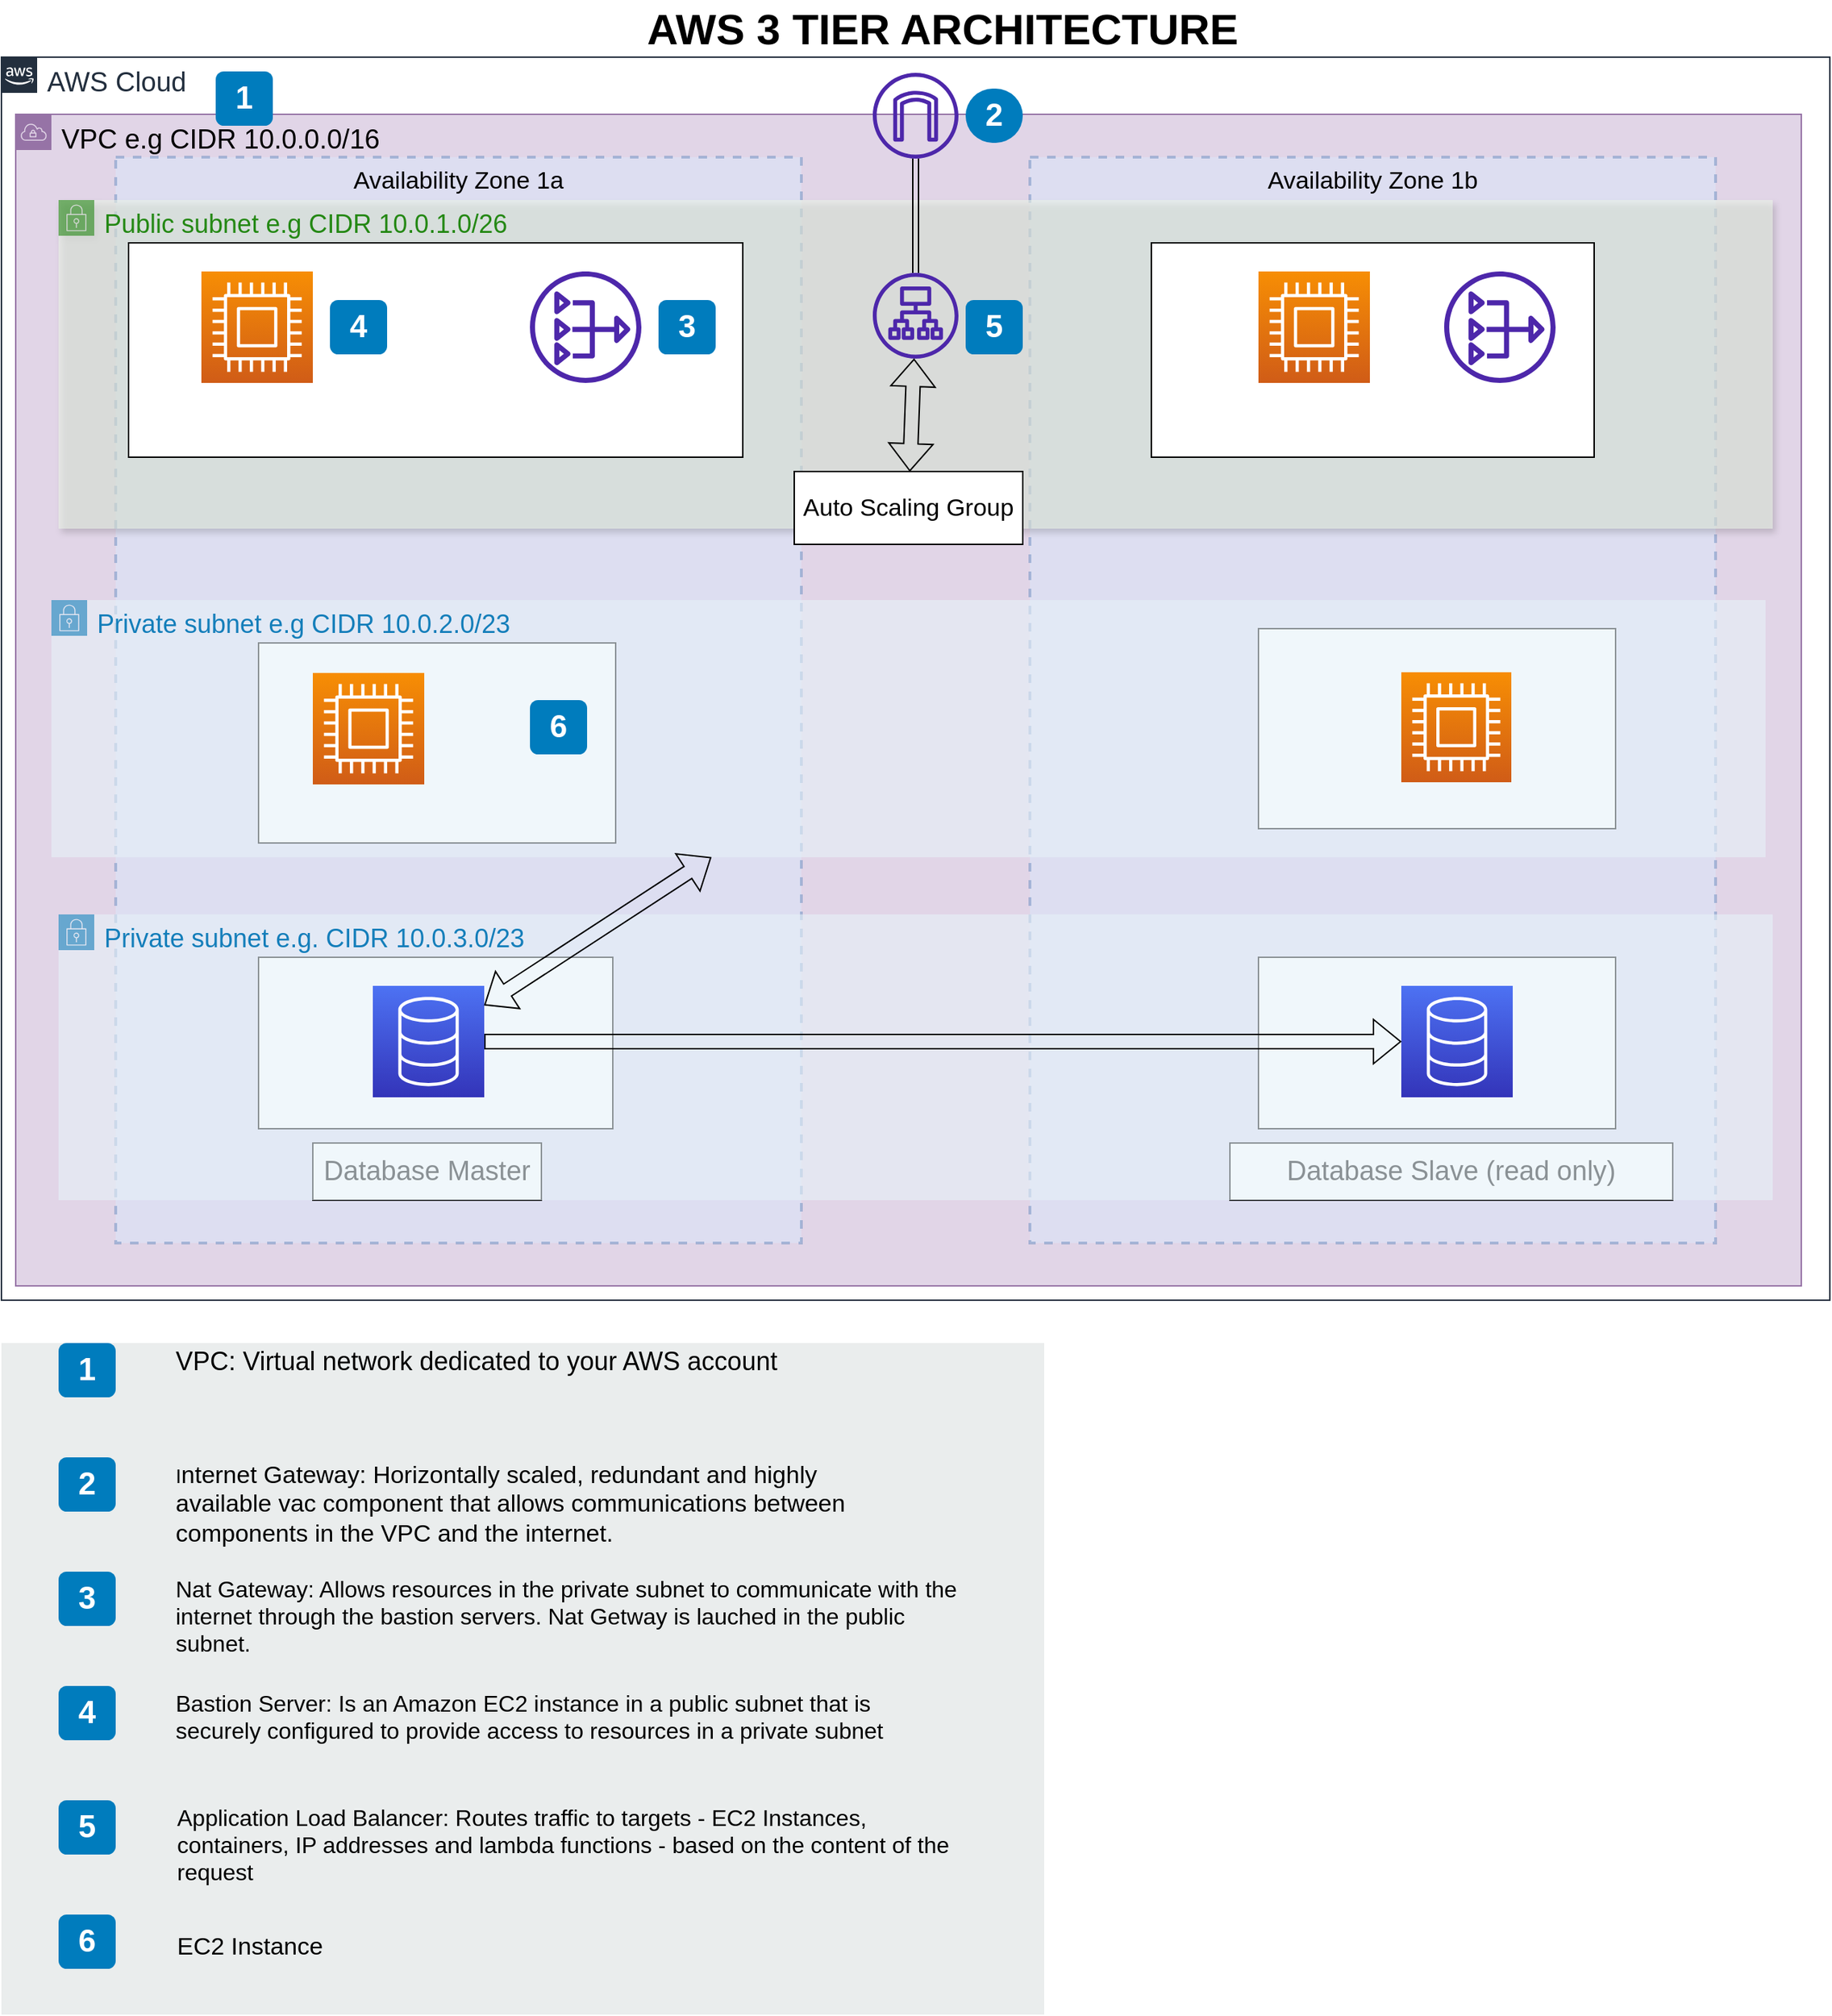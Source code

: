<mxfile version="21.1.1" type="github">
  <diagram id="Ht1M8jgEwFfnCIfOTk4-" name="Page-1">
    <mxGraphModel dx="2417" dy="2069" grid="1" gridSize="10" guides="1" tooltips="1" connect="1" arrows="1" fold="1" page="1" pageScale="1" pageWidth="827" pageHeight="1169" math="0" shadow="0">
      <root>
        <mxCell id="0" />
        <mxCell id="1" parent="0" />
        <mxCell id="lO95gF8njXk3iiTlrD5B-10" value="&lt;font style=&quot;font-size: 19px;&quot;&gt;VPC e.g CIDR 10.0.0.0/16&lt;/font&gt;" style="points=[[0,0],[0.25,0],[0.5,0],[0.75,0],[1,0],[1,0.25],[1,0.5],[1,0.75],[1,1],[0.75,1],[0.5,1],[0.25,1],[0,1],[0,0.75],[0,0.5],[0,0.25]];outlineConnect=0;html=1;whiteSpace=wrap;fontSize=12;fontStyle=0;container=1;pointerEvents=0;collapsible=0;recursiveResize=0;shape=mxgraph.aws4.group;grIcon=mxgraph.aws4.group_vpc;strokeColor=#9673a6;fillColor=#e1d5e7;verticalAlign=top;align=left;spacingLeft=30;dashed=0;movable=1;resizable=1;rotatable=1;deletable=1;editable=1;locked=0;connectable=1;" vertex="1" parent="1">
          <mxGeometry x="-190" y="60" width="1250" height="820" as="geometry" />
        </mxCell>
        <mxCell id="lO95gF8njXk3iiTlrD5B-12" value="&lt;font style=&quot;font-size: 17px;&quot;&gt;Availability Zone 1b&lt;/font&gt;" style="fillColor=#dae8fc;strokeColor=#6c8ebf;dashed=1;verticalAlign=top;fontStyle=0;whiteSpace=wrap;html=1;movable=1;resizable=1;rotatable=1;deletable=1;editable=1;locked=0;connectable=1;opacity=50;strokeWidth=2;" vertex="1" parent="lO95gF8njXk3iiTlrD5B-10">
          <mxGeometry x="710" y="30" width="480" height="760" as="geometry" />
        </mxCell>
        <mxCell id="lO95gF8njXk3iiTlrD5B-11" value="&lt;font style=&quot;font-size: 17px;&quot;&gt;Availability Zone 1a&lt;/font&gt;" style="dashed=1;verticalAlign=top;fontStyle=0;whiteSpace=wrap;html=1;movable=1;resizable=1;rotatable=1;deletable=1;editable=1;locked=0;connectable=1;fillColor=#dae8fc;strokeColor=#6c8ebf;opacity=50;strokeWidth=2;" vertex="1" parent="lO95gF8njXk3iiTlrD5B-10">
          <mxGeometry x="70" y="30" width="480" height="760" as="geometry" />
        </mxCell>
        <mxCell id="lO95gF8njXk3iiTlrD5B-17" value="&lt;font style=&quot;font-size: 18px;&quot;&gt;Public subnet e.g CIDR 10.0.1.0/26&lt;/font&gt;" style="points=[[0,0],[0.25,0],[0.5,0],[0.75,0],[1,0],[1,0.25],[1,0.5],[1,0.75],[1,1],[0.75,1],[0.5,1],[0.25,1],[0,1],[0,0.75],[0,0.5],[0,0.25]];outlineConnect=0;gradientColor=none;html=1;whiteSpace=wrap;fontSize=12;fontStyle=0;container=1;pointerEvents=0;collapsible=0;recursiveResize=0;shape=mxgraph.aws4.group;grIcon=mxgraph.aws4.group_security_group;grStroke=0;strokeColor=#248814;fillColor=#E9F3E6;verticalAlign=top;align=left;spacingLeft=30;fontColor=#248814;dashed=1;movable=1;resizable=1;rotatable=1;deletable=1;editable=1;locked=0;connectable=1;shadow=1;opacity=60;strokeWidth=2;" vertex="1" parent="lO95gF8njXk3iiTlrD5B-10">
          <mxGeometry x="30" y="60" width="1200" height="230" as="geometry" />
        </mxCell>
        <mxCell id="lO95gF8njXk3iiTlrD5B-59" value="" style="rounded=0;whiteSpace=wrap;html=1;" vertex="1" parent="lO95gF8njXk3iiTlrD5B-17">
          <mxGeometry x="765" y="30" width="310" height="150" as="geometry" />
        </mxCell>
        <mxCell id="lO95gF8njXk3iiTlrD5B-23" value="" style="sketch=0;points=[[0,0,0],[0.25,0,0],[0.5,0,0],[0.75,0,0],[1,0,0],[0,1,0],[0.25,1,0],[0.5,1,0],[0.75,1,0],[1,1,0],[0,0.25,0],[0,0.5,0],[0,0.75,0],[1,0.25,0],[1,0.5,0],[1,0.75,0]];outlineConnect=0;fontColor=#232F3E;gradientColor=#F78E04;gradientDirection=north;fillColor=#D05C17;strokeColor=#ffffff;dashed=0;verticalLabelPosition=bottom;verticalAlign=top;align=center;html=1;fontSize=12;fontStyle=0;aspect=fixed;shape=mxgraph.aws4.resourceIcon;resIcon=mxgraph.aws4.compute;movable=1;resizable=1;rotatable=1;deletable=1;editable=1;locked=0;connectable=1;" vertex="1" parent="lO95gF8njXk3iiTlrD5B-17">
          <mxGeometry x="840" y="50" width="78" height="78" as="geometry" />
        </mxCell>
        <mxCell id="lO95gF8njXk3iiTlrD5B-30" value="" style="sketch=0;outlineConnect=0;fontColor=#232F3E;gradientColor=none;fillColor=#4D27AA;strokeColor=none;dashed=0;verticalLabelPosition=bottom;verticalAlign=top;align=center;html=1;fontSize=12;fontStyle=0;aspect=fixed;pointerEvents=1;shape=mxgraph.aws4.nat_gateway;" vertex="1" parent="lO95gF8njXk3iiTlrD5B-10">
          <mxGeometry x="1000" y="110" width="78" height="78" as="geometry" />
        </mxCell>
        <mxCell id="lO95gF8njXk3iiTlrD5B-62" value="" style="rounded=0;whiteSpace=wrap;html=1;" vertex="1" parent="lO95gF8njXk3iiTlrD5B-10">
          <mxGeometry x="170" y="370" width="250" height="140" as="geometry" />
        </mxCell>
        <mxCell id="lO95gF8njXk3iiTlrD5B-63" value="" style="rounded=0;whiteSpace=wrap;html=1;" vertex="1" parent="lO95gF8njXk3iiTlrD5B-10">
          <mxGeometry x="870" y="590" width="250" height="120" as="geometry" />
        </mxCell>
        <mxCell id="lO95gF8njXk3iiTlrD5B-64" value="" style="rounded=0;whiteSpace=wrap;html=1;" vertex="1" parent="lO95gF8njXk3iiTlrD5B-10">
          <mxGeometry x="170" y="590" width="248" height="120" as="geometry" />
        </mxCell>
        <mxCell id="lO95gF8njXk3iiTlrD5B-60" value="" style="rounded=0;whiteSpace=wrap;html=1;" vertex="1" parent="lO95gF8njXk3iiTlrD5B-10">
          <mxGeometry x="79" y="90" width="430" height="150" as="geometry" />
        </mxCell>
        <mxCell id="lO95gF8njXk3iiTlrD5B-29" value="" style="sketch=0;outlineConnect=0;fontColor=#232F3E;gradientColor=none;fillColor=#4D27AA;strokeColor=none;dashed=0;verticalLabelPosition=bottom;verticalAlign=top;align=center;html=1;fontSize=12;fontStyle=0;aspect=fixed;pointerEvents=1;shape=mxgraph.aws4.nat_gateway;movable=1;resizable=1;rotatable=1;deletable=1;editable=1;locked=0;connectable=1;" vertex="1" parent="lO95gF8njXk3iiTlrD5B-10">
          <mxGeometry x="360" y="110" width="78" height="78" as="geometry" />
        </mxCell>
        <mxCell id="UEzPUAAOIrF-is8g5C7q-52" value="3" style="rounded=1;whiteSpace=wrap;html=1;fillColor=#007CBD;strokeColor=none;fontColor=#FFFFFF;fontStyle=1;fontSize=22;movable=1;resizable=1;rotatable=1;deletable=1;editable=1;locked=0;connectable=1;" parent="lO95gF8njXk3iiTlrD5B-10" vertex="1">
          <mxGeometry x="450" y="130" width="40" height="38" as="geometry" />
        </mxCell>
        <mxCell id="lO95gF8njXk3iiTlrD5B-25" value="" style="sketch=0;points=[[0,0,0],[0.25,0,0],[0.5,0,0],[0.75,0,0],[1,0,0],[0,1,0],[0.25,1,0],[0.5,1,0],[0.75,1,0],[1,1,0],[0,0.25,0],[0,0.5,0],[0,0.75,0],[1,0.25,0],[1,0.5,0],[1,0.75,0]];outlineConnect=0;fontColor=#232F3E;gradientColor=#F78E04;gradientDirection=north;fillColor=#D05C17;strokeColor=#ffffff;dashed=0;verticalLabelPosition=bottom;verticalAlign=top;align=center;html=1;fontSize=12;fontStyle=0;aspect=fixed;shape=mxgraph.aws4.resourceIcon;resIcon=mxgraph.aws4.compute;movable=1;resizable=1;rotatable=1;deletable=1;editable=1;locked=0;connectable=1;" vertex="1" parent="lO95gF8njXk3iiTlrD5B-10">
          <mxGeometry x="130" y="110" width="78" height="78" as="geometry" />
        </mxCell>
        <mxCell id="lO95gF8njXk3iiTlrD5B-58" value="" style="rounded=0;whiteSpace=wrap;html=1;" vertex="1" parent="lO95gF8njXk3iiTlrD5B-10">
          <mxGeometry x="870" y="360" width="250" height="140" as="geometry" />
        </mxCell>
        <mxCell id="lO95gF8njXk3iiTlrD5B-39" value="&lt;font style=&quot;font-size: 19px;&quot;&gt;Database Slave (read only)&lt;/font&gt;" style="rounded=0;whiteSpace=wrap;html=1;" vertex="1" parent="lO95gF8njXk3iiTlrD5B-10">
          <mxGeometry x="850" y="720" width="310" height="40" as="geometry" />
        </mxCell>
        <mxCell id="lO95gF8njXk3iiTlrD5B-34" value="&lt;font style=&quot;font-size: 19px;&quot;&gt;Database Master&lt;/font&gt;" style="rounded=0;whiteSpace=wrap;html=1;" vertex="1" parent="lO95gF8njXk3iiTlrD5B-10">
          <mxGeometry x="208" y="720" width="160" height="40" as="geometry" />
        </mxCell>
        <mxCell id="UEzPUAAOIrF-is8g5C7q-2" value="&lt;font style=&quot;font-size: 19px;&quot;&gt;AWS Cloud&lt;/font&gt;" style="points=[[0,0],[0.25,0],[0.5,0],[0.75,0],[1,0],[1,0.25],[1,0.5],[1,0.75],[1,1],[0.75,1],[0.5,1],[0.25,1],[0,1],[0,0.75],[0,0.5],[0,0.25]];outlineConnect=0;gradientColor=none;html=1;whiteSpace=wrap;fontSize=12;fontStyle=0;shape=mxgraph.aws4.group;grIcon=mxgraph.aws4.group_aws_cloud_alt;strokeColor=#232F3E;fillColor=none;verticalAlign=top;align=left;spacingLeft=30;fontColor=#232F3E;dashed=0;container=1;pointerEvents=0;collapsible=0;recursiveResize=0;movable=1;resizable=1;rotatable=1;deletable=1;editable=1;locked=0;connectable=1;" parent="1" vertex="1">
          <mxGeometry x="-200" y="20" width="1280" height="870" as="geometry" />
        </mxCell>
        <mxCell id="lO95gF8njXk3iiTlrD5B-15" value="&lt;font style=&quot;font-size: 18px;&quot;&gt;Private subnet e.g CIDR 10.0.2.0/23&lt;/font&gt;" style="points=[[0,0],[0.25,0],[0.5,0],[0.75,0],[1,0],[1,0.25],[1,0.5],[1,0.75],[1,1],[0.75,1],[0.5,1],[0.25,1],[0,1],[0,0.75],[0,0.5],[0,0.25]];outlineConnect=0;gradientColor=none;html=1;whiteSpace=wrap;fontSize=12;fontStyle=0;container=1;pointerEvents=0;collapsible=0;recursiveResize=0;shape=mxgraph.aws4.group;grIcon=mxgraph.aws4.group_security_group;grStroke=0;strokeColor=#147EBA;fillColor=#E6F2F8;verticalAlign=top;align=left;spacingLeft=30;fontColor=#147EBA;dashed=1;movable=1;resizable=1;rotatable=1;deletable=1;editable=1;locked=0;connectable=1;opacity=60;strokeWidth=2;" vertex="1" parent="UEzPUAAOIrF-is8g5C7q-2">
          <mxGeometry x="35" y="380" width="1200" height="180" as="geometry" />
        </mxCell>
        <mxCell id="UEzPUAAOIrF-is8g5C7q-55" value="6" style="rounded=1;whiteSpace=wrap;html=1;fillColor=#007CBD;strokeColor=none;fontColor=#FFFFFF;fontStyle=1;fontSize=22;" parent="lO95gF8njXk3iiTlrD5B-15" vertex="1">
          <mxGeometry x="335" y="70" width="40" height="38" as="geometry" />
        </mxCell>
        <mxCell id="lO95gF8njXk3iiTlrD5B-26" value="" style="sketch=0;points=[[0,0,0],[0.25,0,0],[0.5,0,0],[0.75,0,0],[1,0,0],[0,1,0],[0.25,1,0],[0.5,1,0],[0.75,1,0],[1,1,0],[0,0.25,0],[0,0.5,0],[0,0.75,0],[1,0.25,0],[1,0.5,0],[1,0.75,0]];outlineConnect=0;fontColor=#232F3E;gradientColor=#F78E04;gradientDirection=north;fillColor=#D05C17;strokeColor=#ffffff;dashed=0;verticalLabelPosition=bottom;verticalAlign=top;align=center;html=1;fontSize=12;fontStyle=0;aspect=fixed;shape=mxgraph.aws4.resourceIcon;resIcon=mxgraph.aws4.compute;" vertex="1" parent="lO95gF8njXk3iiTlrD5B-15">
          <mxGeometry x="183" y="51" width="78" height="78" as="geometry" />
        </mxCell>
        <mxCell id="lO95gF8njXk3iiTlrD5B-24" value="" style="sketch=0;points=[[0,0,0],[0.25,0,0],[0.5,0,0],[0.75,0,0],[1,0,0],[0,1,0],[0.25,1,0],[0.5,1,0],[0.75,1,0],[1,1,0],[0,0.25,0],[0,0.5,0],[0,0.75,0],[1,0.25,0],[1,0.5,0],[1,0.75,0]];outlineConnect=0;fontColor=#232F3E;gradientColor=#F78E04;gradientDirection=north;fillColor=#D05C17;strokeColor=#ffffff;dashed=0;verticalLabelPosition=bottom;verticalAlign=top;align=center;html=1;fontSize=12;fontStyle=0;aspect=fixed;shape=mxgraph.aws4.resourceIcon;resIcon=mxgraph.aws4.compute;movable=1;resizable=1;rotatable=1;deletable=1;editable=1;locked=0;connectable=1;" vertex="1" parent="lO95gF8njXk3iiTlrD5B-15">
          <mxGeometry x="945" y="50.5" width="77" height="77" as="geometry" />
        </mxCell>
        <mxCell id="lO95gF8njXk3iiTlrD5B-31" value="" style="sketch=0;outlineConnect=0;fontColor=#232F3E;gradientColor=none;fillColor=#4D27AA;strokeColor=none;dashed=0;verticalLabelPosition=bottom;verticalAlign=top;align=center;html=1;fontSize=12;fontStyle=0;aspect=fixed;pointerEvents=1;shape=mxgraph.aws4.internet_gateway;movable=1;resizable=1;rotatable=1;deletable=1;editable=1;locked=0;connectable=1;" vertex="1" parent="UEzPUAAOIrF-is8g5C7q-2">
          <mxGeometry x="610" y="11" width="60" height="60" as="geometry" />
        </mxCell>
        <mxCell id="lO95gF8njXk3iiTlrD5B-33" value="&lt;font style=&quot;font-size: 17px;&quot;&gt;Auto Scaling Group&lt;/font&gt;" style="rounded=0;whiteSpace=wrap;html=1;" vertex="1" parent="UEzPUAAOIrF-is8g5C7q-2">
          <mxGeometry x="555" y="290" width="160" height="51" as="geometry" />
        </mxCell>
        <mxCell id="lO95gF8njXk3iiTlrD5B-27" value="" style="sketch=0;outlineConnect=0;fontColor=#232F3E;gradientColor=none;fillColor=#4D27AA;strokeColor=none;dashed=0;verticalLabelPosition=bottom;verticalAlign=top;align=center;html=1;fontSize=12;fontStyle=0;aspect=fixed;pointerEvents=1;shape=mxgraph.aws4.application_load_balancer;movable=1;resizable=1;rotatable=1;deletable=1;editable=1;locked=0;connectable=1;" vertex="1" parent="UEzPUAAOIrF-is8g5C7q-2">
          <mxGeometry x="610" y="151" width="60" height="60" as="geometry" />
        </mxCell>
        <mxCell id="-QjtrjUzRDEMRZ5MF8oH-9" value="1" style="rounded=1;whiteSpace=wrap;html=1;fillColor=#007CBD;strokeColor=none;fontColor=#FFFFFF;fontStyle=1;fontSize=22;" parent="UEzPUAAOIrF-is8g5C7q-2" vertex="1">
          <mxGeometry x="150" y="10" width="40" height="38" as="geometry" />
        </mxCell>
        <mxCell id="UEzPUAAOIrF-is8g5C7q-41" value="2" style="rounded=1;whiteSpace=wrap;html=1;fillColor=#007CBD;strokeColor=none;fontColor=#FFFFFF;fontStyle=1;fontSize=22;arcSize=50;" parent="UEzPUAAOIrF-is8g5C7q-2" vertex="1">
          <mxGeometry x="675" y="22" width="40" height="38" as="geometry" />
        </mxCell>
        <mxCell id="lO95gF8njXk3iiTlrD5B-16" value="&lt;font style=&quot;font-size: 18px;&quot;&gt;Private subnet e.g. CIDR 10.0.3.0/23&lt;/font&gt;" style="points=[[0,0],[0.25,0],[0.5,0],[0.75,0],[1,0],[1,0.25],[1,0.5],[1,0.75],[1,1],[0.75,1],[0.5,1],[0.25,1],[0,1],[0,0.75],[0,0.5],[0,0.25]];outlineConnect=0;gradientColor=none;html=1;whiteSpace=wrap;fontSize=12;fontStyle=0;container=1;pointerEvents=0;collapsible=0;recursiveResize=0;shape=mxgraph.aws4.group;grIcon=mxgraph.aws4.group_security_group;grStroke=0;strokeColor=#147EBA;fillColor=#E6F2F8;verticalAlign=top;align=left;spacingLeft=30;fontColor=#147EBA;dashed=1;movable=1;resizable=1;rotatable=1;deletable=1;editable=1;locked=0;connectable=1;opacity=60;strokeWidth=2;" vertex="1" parent="UEzPUAAOIrF-is8g5C7q-2">
          <mxGeometry x="40" y="600" width="1200" height="200" as="geometry" />
        </mxCell>
        <mxCell id="lO95gF8njXk3iiTlrD5B-21" value="" style="sketch=0;points=[[0,0,0],[0.25,0,0],[0.5,0,0],[0.75,0,0],[1,0,0],[0,1,0],[0.25,1,0],[0.5,1,0],[0.75,1,0],[1,1,0],[0,0.25,0],[0,0.5,0],[0,0.75,0],[1,0.25,0],[1,0.5,0],[1,0.75,0]];outlineConnect=0;fontColor=#232F3E;gradientColor=#4D72F3;gradientDirection=north;fillColor=#3334B9;strokeColor=#ffffff;dashed=0;verticalLabelPosition=bottom;verticalAlign=top;align=center;html=1;fontSize=12;fontStyle=0;aspect=fixed;shape=mxgraph.aws4.resourceIcon;resIcon=mxgraph.aws4.database;movable=1;resizable=1;rotatable=1;deletable=1;editable=1;locked=0;connectable=1;" vertex="1" parent="lO95gF8njXk3iiTlrD5B-16">
          <mxGeometry x="220" y="50" width="78" height="78" as="geometry" />
        </mxCell>
        <mxCell id="lO95gF8njXk3iiTlrD5B-20" value="" style="sketch=0;points=[[0,0,0],[0.25,0,0],[0.5,0,0],[0.75,0,0],[1,0,0],[0,1,0],[0.25,1,0],[0.5,1,0],[0.75,1,0],[1,1,0],[0,0.25,0],[0,0.5,0],[0,0.75,0],[1,0.25,0],[1,0.5,0],[1,0.75,0]];outlineConnect=0;fontColor=#232F3E;gradientColor=#4D72F3;gradientDirection=north;fillColor=#3334B9;strokeColor=#ffffff;dashed=0;verticalLabelPosition=bottom;verticalAlign=top;align=center;html=1;fontSize=12;fontStyle=0;aspect=fixed;shape=mxgraph.aws4.resourceIcon;resIcon=mxgraph.aws4.database;" vertex="1" parent="lO95gF8njXk3iiTlrD5B-16">
          <mxGeometry x="940" y="50" width="78" height="78" as="geometry" />
        </mxCell>
        <mxCell id="lO95gF8njXk3iiTlrD5B-54" value="" style="shape=flexArrow;endArrow=classic;html=1;rounded=0;exitX=1;exitY=0.5;exitDx=0;exitDy=0;exitPerimeter=0;" edge="1" parent="lO95gF8njXk3iiTlrD5B-16" source="lO95gF8njXk3iiTlrD5B-21" target="lO95gF8njXk3iiTlrD5B-20">
          <mxGeometry width="50" height="50" relative="1" as="geometry">
            <mxPoint x="710" y="-210" as="sourcePoint" />
            <mxPoint x="760" y="-260" as="targetPoint" />
          </mxGeometry>
        </mxCell>
        <mxCell id="UEzPUAAOIrF-is8g5C7q-53" value="4" style="rounded=1;whiteSpace=wrap;html=1;fillColor=#007CBD;strokeColor=none;fontColor=#FFFFFF;fontStyle=1;fontSize=22;" parent="UEzPUAAOIrF-is8g5C7q-2" vertex="1">
          <mxGeometry x="230" y="170" width="40" height="38" as="geometry" />
        </mxCell>
        <mxCell id="UEzPUAAOIrF-is8g5C7q-54" value="5" style="rounded=1;whiteSpace=wrap;html=1;fillColor=#007CBD;strokeColor=none;fontColor=#FFFFFF;fontStyle=1;fontSize=22;" parent="UEzPUAAOIrF-is8g5C7q-2" vertex="1">
          <mxGeometry x="675" y="170" width="40" height="38" as="geometry" />
        </mxCell>
        <mxCell id="lO95gF8njXk3iiTlrD5B-51" value="" style="shape=link;html=1;rounded=0;" edge="1" parent="UEzPUAAOIrF-is8g5C7q-2" source="lO95gF8njXk3iiTlrD5B-27" target="lO95gF8njXk3iiTlrD5B-31">
          <mxGeometry width="100" relative="1" as="geometry">
            <mxPoint x="670" y="380" as="sourcePoint" />
            <mxPoint x="760" y="380" as="targetPoint" />
          </mxGeometry>
        </mxCell>
        <mxCell id="lO95gF8njXk3iiTlrD5B-52" value="" style="shape=flexArrow;endArrow=classic;startArrow=classic;html=1;rounded=0;" edge="1" parent="UEzPUAAOIrF-is8g5C7q-2" source="lO95gF8njXk3iiTlrD5B-33" target="lO95gF8njXk3iiTlrD5B-27">
          <mxGeometry width="100" height="100" relative="1" as="geometry">
            <mxPoint x="730" y="420" as="sourcePoint" />
            <mxPoint x="830" y="320" as="targetPoint" />
          </mxGeometry>
        </mxCell>
        <mxCell id="lO95gF8njXk3iiTlrD5B-53" value="" style="shape=flexArrow;endArrow=classic;startArrow=classic;html=1;rounded=0;" edge="1" parent="UEzPUAAOIrF-is8g5C7q-2" source="lO95gF8njXk3iiTlrD5B-21" target="lO95gF8njXk3iiTlrD5B-15">
          <mxGeometry width="100" height="100" relative="1" as="geometry">
            <mxPoint x="730" y="420" as="sourcePoint" />
            <mxPoint x="830" y="320" as="targetPoint" />
          </mxGeometry>
        </mxCell>
        <mxCell id="-QjtrjUzRDEMRZ5MF8oH-47" value="AWS 3 TIER ARCHITECTURE&lt;br&gt;" style="text;html=1;resizable=0;points=[];autosize=1;align=left;verticalAlign=top;spacingTop=-4;fontSize=30;fontStyle=1" parent="1" vertex="1">
          <mxGeometry x="250" y="-20" width="440" height="40" as="geometry" />
        </mxCell>
        <mxCell id="7OVz4w7n9kzEPWy-4BBC-3" value="" style="rounded=0;whiteSpace=wrap;html=1;fillColor=#EAEDED;fontSize=22;fontColor=#FFFFFF;strokeColor=none;labelBackgroundColor=none;movable=1;resizable=1;rotatable=1;deletable=1;editable=1;locked=0;connectable=1;container=0;" parent="1" vertex="1">
          <mxGeometry x="-200" y="920" width="730" height="470" as="geometry" />
        </mxCell>
        <mxCell id="7OVz4w7n9kzEPWy-4BBC-4" value="1" style="rounded=1;whiteSpace=wrap;html=1;fillColor=#007CBD;strokeColor=none;fontColor=#FFFFFF;fontStyle=1;fontSize=22;labelBackgroundColor=none;movable=1;resizable=1;rotatable=1;deletable=1;editable=1;locked=0;connectable=0;strokeOpacity=100;portConstraintRotation=1;" parent="1" vertex="1">
          <mxGeometry x="-160" y="920" width="40" height="38" as="geometry" />
        </mxCell>
        <mxCell id="7OVz4w7n9kzEPWy-4BBC-5" value="2" style="rounded=1;whiteSpace=wrap;html=1;fillColor=#007CBD;strokeColor=none;fontColor=#FFFFFF;fontStyle=1;fontSize=22;labelBackgroundColor=none;" parent="1" vertex="1">
          <mxGeometry x="-160" y="1000" width="40" height="38" as="geometry" />
        </mxCell>
        <mxCell id="7OVz4w7n9kzEPWy-4BBC-6" value="3" style="rounded=1;whiteSpace=wrap;html=1;fillColor=#007CBD;strokeColor=none;fontColor=#FFFFFF;fontStyle=1;fontSize=22;labelBackgroundColor=none;" parent="1" vertex="1">
          <mxGeometry x="-160" y="1080" width="40" height="38" as="geometry" />
        </mxCell>
        <mxCell id="7OVz4w7n9kzEPWy-4BBC-7" value="4" style="rounded=1;whiteSpace=wrap;html=1;fillColor=#007CBD;strokeColor=none;fontColor=#FFFFFF;fontStyle=1;fontSize=22;labelBackgroundColor=none;" parent="1" vertex="1">
          <mxGeometry x="-160" y="1160" width="40" height="38" as="geometry" />
        </mxCell>
        <mxCell id="7OVz4w7n9kzEPWy-4BBC-8" value="5" style="rounded=1;whiteSpace=wrap;html=1;fillColor=#007CBD;strokeColor=none;fontColor=#FFFFFF;fontStyle=1;fontSize=22;labelBackgroundColor=none;" parent="1" vertex="1">
          <mxGeometry x="-160" y="1240" width="40" height="38" as="geometry" />
        </mxCell>
        <mxCell id="7OVz4w7n9kzEPWy-4BBC-9" value="6" style="rounded=1;whiteSpace=wrap;html=1;fillColor=#007CBD;strokeColor=none;fontColor=#FFFFFF;fontStyle=1;fontSize=22;labelBackgroundColor=none;" parent="1" vertex="1">
          <mxGeometry x="-160" y="1320" width="40" height="38" as="geometry" />
        </mxCell>
        <mxCell id="7OVz4w7n9kzEPWy-4BBC-13" value="&lt;font style=&quot;font-size: 18px;&quot;&gt;VPC: Virtual network dedicated to your AWS account&lt;/font&gt;" style="text;html=1;align=left;verticalAlign=top;spacingTop=-4;fontSize=14;labelBackgroundColor=none;whiteSpace=wrap;" parent="1" vertex="1">
          <mxGeometry x="-80" y="920" width="550" height="46.5" as="geometry" />
        </mxCell>
        <mxCell id="7OVz4w7n9kzEPWy-4BBC-14" value="I&lt;font style=&quot;font-size: 17px;&quot;&gt;nternet Gateway: Horizontally scaled, redundant and highly available&amp;nbsp;vac component&amp;nbsp;that allows communications between components in the VPC and the internet.&lt;/font&gt;" style="text;html=1;align=left;verticalAlign=top;spacingTop=-4;fontSize=14;labelBackgroundColor=none;whiteSpace=wrap;" parent="1" vertex="1">
          <mxGeometry x="-80" y="1000" width="550" height="72.5" as="geometry" />
        </mxCell>
        <mxCell id="7OVz4w7n9kzEPWy-4BBC-15" value="&lt;font style=&quot;font-size: 16px;&quot;&gt;&lt;span&gt;Nat&amp;nbsp;&lt;/span&gt;Gateway: Allows resources in the private subnet to communicate with the internet through the bastion servers. Nat Getway is lauched in the public subnet.&lt;/font&gt;" style="text;html=1;align=left;verticalAlign=top;spacingTop=-4;fontSize=14;labelBackgroundColor=none;whiteSpace=wrap;" parent="1" vertex="1">
          <mxGeometry x="-80" y="1080" width="560" height="60" as="geometry" />
        </mxCell>
        <mxCell id="7OVz4w7n9kzEPWy-4BBC-16" value="&lt;span&gt;&lt;font style=&quot;font-size: 16px;&quot;&gt;Bastion Server: Is an Amazon EC2 instance in a&amp;nbsp;public subnet that is securely configured to provide access to resources in a private subnet&lt;/font&gt;&lt;/span&gt;" style="text;html=1;align=left;verticalAlign=top;spacingTop=-4;fontSize=14;labelBackgroundColor=none;whiteSpace=wrap;" parent="1" vertex="1">
          <mxGeometry x="-80" y="1160" width="540" height="70" as="geometry" />
        </mxCell>
        <mxCell id="7OVz4w7n9kzEPWy-4BBC-17" value="&lt;font style=&quot;font-size: 16px;&quot;&gt;Application Load Balancer: Routes traffic to targets - EC2 Instances, containers, IP addresses and lambda functions - based on the content of the request&lt;/font&gt;" style="text;html=1;align=left;verticalAlign=top;spacingTop=-4;fontSize=14;labelBackgroundColor=none;whiteSpace=wrap;" parent="1" vertex="1">
          <mxGeometry x="-79" y="1240" width="549" height="70" as="geometry" />
        </mxCell>
        <mxCell id="7OVz4w7n9kzEPWy-4BBC-18" value="&lt;span&gt;&lt;font style=&quot;font-size: 17px;&quot;&gt;EC2 Instance&lt;/font&gt;&lt;/span&gt;" style="text;html=1;align=left;verticalAlign=top;spacingTop=-4;fontSize=14;labelBackgroundColor=none;whiteSpace=wrap;" parent="1" vertex="1">
          <mxGeometry x="-79" y="1330" width="529" height="50" as="geometry" />
        </mxCell>
      </root>
    </mxGraphModel>
  </diagram>
</mxfile>
